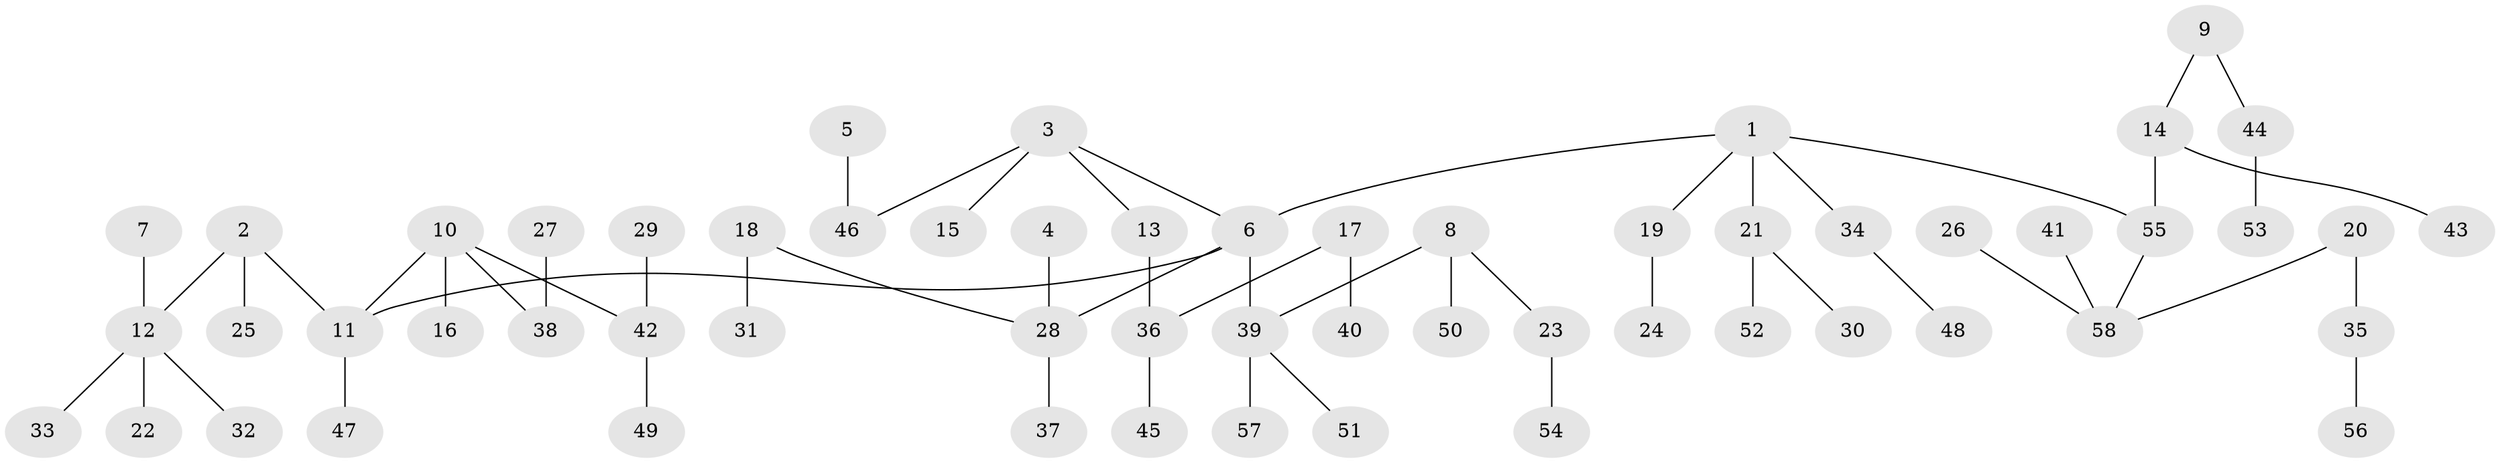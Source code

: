 // original degree distribution, {5: 0.043478260869565216, 6: 0.021739130434782608, 4: 0.08695652173913043, 3: 0.09782608695652174, 2: 0.2391304347826087, 1: 0.5108695652173914}
// Generated by graph-tools (version 1.1) at 2025/37/03/04/25 23:37:20]
// undirected, 58 vertices, 57 edges
graph export_dot {
  node [color=gray90,style=filled];
  1;
  2;
  3;
  4;
  5;
  6;
  7;
  8;
  9;
  10;
  11;
  12;
  13;
  14;
  15;
  16;
  17;
  18;
  19;
  20;
  21;
  22;
  23;
  24;
  25;
  26;
  27;
  28;
  29;
  30;
  31;
  32;
  33;
  34;
  35;
  36;
  37;
  38;
  39;
  40;
  41;
  42;
  43;
  44;
  45;
  46;
  47;
  48;
  49;
  50;
  51;
  52;
  53;
  54;
  55;
  56;
  57;
  58;
  1 -- 6 [weight=1.0];
  1 -- 19 [weight=1.0];
  1 -- 21 [weight=1.0];
  1 -- 34 [weight=1.0];
  1 -- 55 [weight=1.0];
  2 -- 11 [weight=1.0];
  2 -- 12 [weight=1.0];
  2 -- 25 [weight=1.0];
  3 -- 6 [weight=1.0];
  3 -- 13 [weight=1.0];
  3 -- 15 [weight=1.0];
  3 -- 46 [weight=1.0];
  4 -- 28 [weight=1.0];
  5 -- 46 [weight=1.0];
  6 -- 11 [weight=1.0];
  6 -- 28 [weight=1.0];
  6 -- 39 [weight=1.0];
  7 -- 12 [weight=1.0];
  8 -- 23 [weight=1.0];
  8 -- 39 [weight=1.0];
  8 -- 50 [weight=1.0];
  9 -- 14 [weight=1.0];
  9 -- 44 [weight=1.0];
  10 -- 11 [weight=1.0];
  10 -- 16 [weight=1.0];
  10 -- 38 [weight=1.0];
  10 -- 42 [weight=1.0];
  11 -- 47 [weight=1.0];
  12 -- 22 [weight=1.0];
  12 -- 32 [weight=1.0];
  12 -- 33 [weight=1.0];
  13 -- 36 [weight=1.0];
  14 -- 43 [weight=1.0];
  14 -- 55 [weight=1.0];
  17 -- 36 [weight=1.0];
  17 -- 40 [weight=1.0];
  18 -- 28 [weight=1.0];
  18 -- 31 [weight=1.0];
  19 -- 24 [weight=1.0];
  20 -- 35 [weight=1.0];
  20 -- 58 [weight=1.0];
  21 -- 30 [weight=1.0];
  21 -- 52 [weight=1.0];
  23 -- 54 [weight=1.0];
  26 -- 58 [weight=1.0];
  27 -- 38 [weight=1.0];
  28 -- 37 [weight=1.0];
  29 -- 42 [weight=1.0];
  34 -- 48 [weight=1.0];
  35 -- 56 [weight=1.0];
  36 -- 45 [weight=1.0];
  39 -- 51 [weight=1.0];
  39 -- 57 [weight=1.0];
  41 -- 58 [weight=1.0];
  42 -- 49 [weight=1.0];
  44 -- 53 [weight=1.0];
  55 -- 58 [weight=1.0];
}
